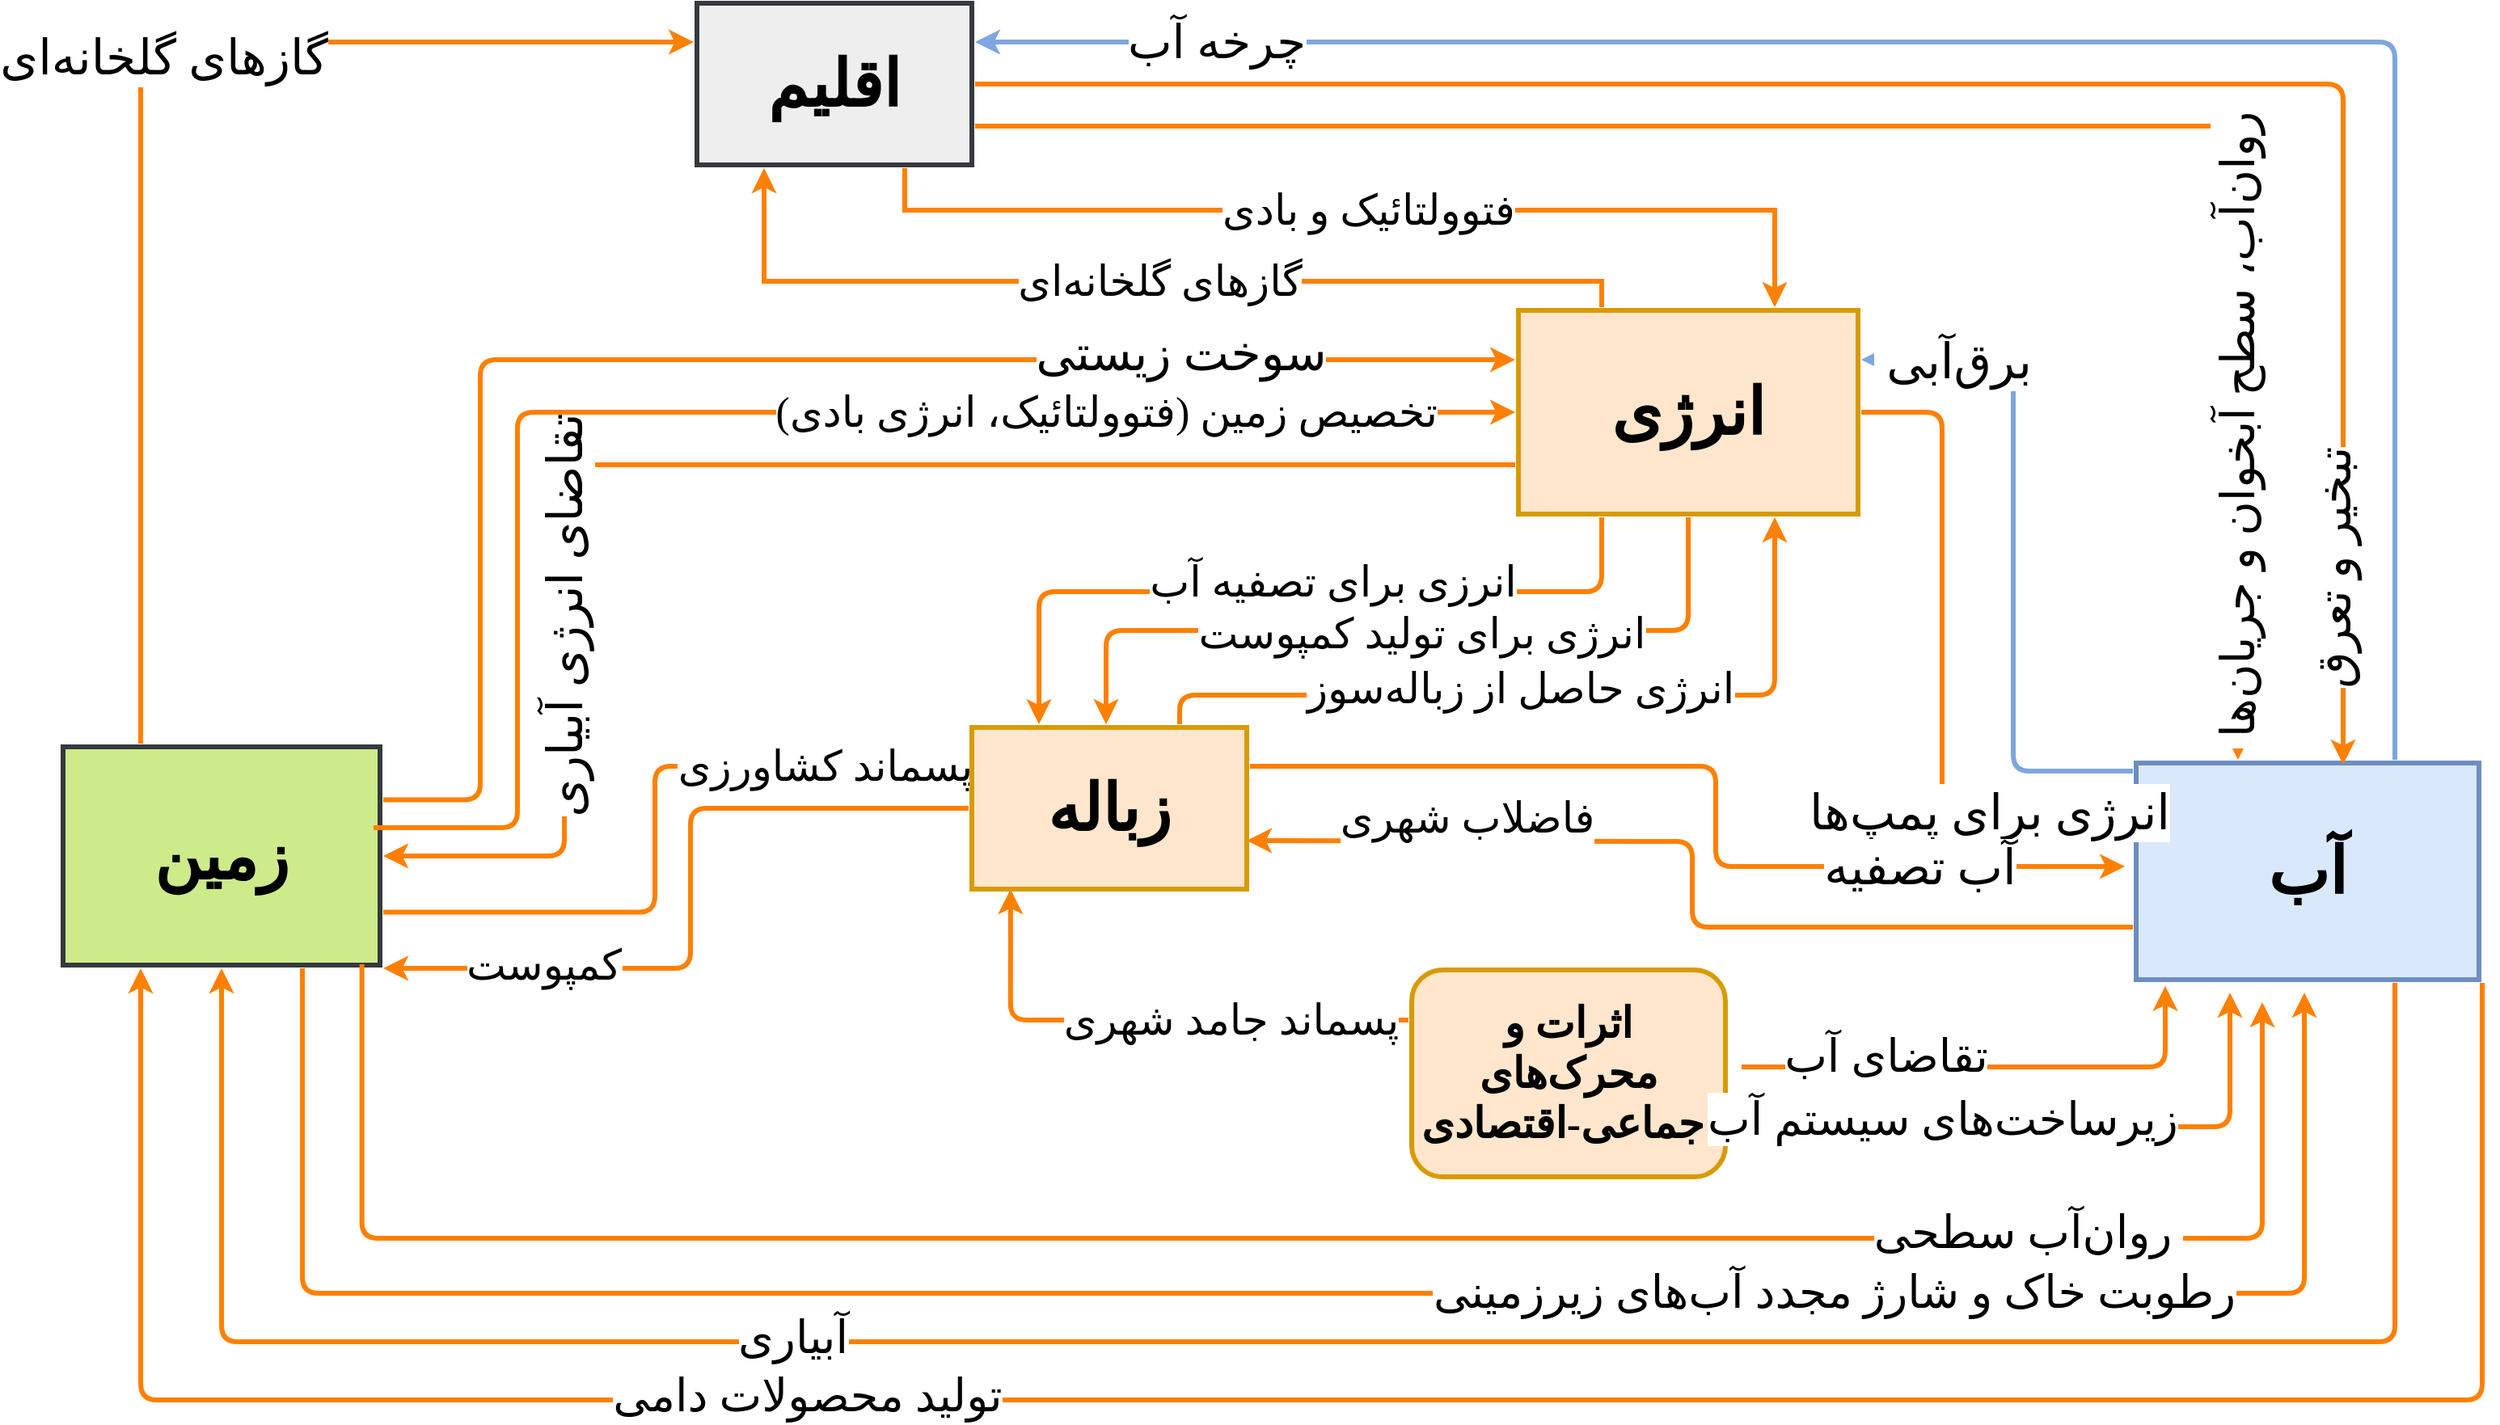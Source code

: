<mxfile version="15.0.6" type="github">
  <diagram id="HV1YXaSZT8gSFi5pHb_S" name="Page-1">
    <mxGraphModel dx="1736" dy="964" grid="0" gridSize="10" guides="1" tooltips="1" connect="1" arrows="1" fold="1" page="1" pageScale="1" pageWidth="1600" pageHeight="900" math="0" shadow="0">
      <root>
        <mxCell id="0" />
        <mxCell id="1" parent="0" />
        <mxCell id="U-HPWR_DPuELKlg10GO_-75" value="&lt;font style=&quot;font-size: 26px&quot; face=&quot;b nazanin&quot;&gt;گازهای گلخانه‌ای&lt;/font&gt;" style="edgeStyle=orthogonalEdgeStyle;rounded=0;jumpStyle=none;orthogonalLoop=1;jettySize=auto;html=1;exitX=0.25;exitY=0;exitDx=0;exitDy=0;entryX=0.25;entryY=1;entryDx=0;entryDy=0;strokeColor=#FF8000;strokeWidth=3;verticalAlign=middle;horizontal=1;" edge="1" parent="1" source="U-HPWR_DPuELKlg10GO_-1" target="U-HPWR_DPuELKlg10GO_-3">
          <mxGeometry x="-0.041" relative="1" as="geometry">
            <Array as="points">
              <mxPoint x="1022" y="182" />
              <mxPoint x="504" y="182" />
            </Array>
            <mxPoint as="offset" />
          </mxGeometry>
        </mxCell>
        <mxCell id="U-HPWR_DPuELKlg10GO_-87" value="&lt;font style=&quot;font-size: 26px&quot; face=&quot;b nazanin&quot;&gt;انرزی برای تصفیه آب&lt;/font&gt;" style="edgeStyle=orthogonalEdgeStyle;rounded=1;jumpStyle=none;orthogonalLoop=1;jettySize=auto;html=1;exitX=0.25;exitY=1;exitDx=0;exitDy=0;entryX=0.25;entryY=0;entryDx=0;entryDy=0;strokeColor=#FF8000;strokeWidth=3;verticalAlign=middle;" edge="1" parent="1" source="U-HPWR_DPuELKlg10GO_-1" target="U-HPWR_DPuELKlg10GO_-77">
          <mxGeometry x="-0.108" y="-6" relative="1" as="geometry">
            <Array as="points">
              <mxPoint x="1022" y="374" />
              <mxPoint x="674" y="374" />
            </Array>
            <mxPoint as="offset" />
          </mxGeometry>
        </mxCell>
        <mxCell id="U-HPWR_DPuELKlg10GO_-88" style="edgeStyle=orthogonalEdgeStyle;rounded=1;jumpStyle=none;orthogonalLoop=1;jettySize=auto;html=1;exitX=0.5;exitY=1;exitDx=0;exitDy=0;strokeColor=#FF8000;strokeWidth=3;verticalAlign=middle;" edge="1" parent="1" source="U-HPWR_DPuELKlg10GO_-1" target="U-HPWR_DPuELKlg10GO_-77">
          <mxGeometry relative="1" as="geometry">
            <Array as="points">
              <mxPoint x="1075" y="398" />
              <mxPoint x="715" y="398" />
            </Array>
          </mxGeometry>
        </mxCell>
        <mxCell id="U-HPWR_DPuELKlg10GO_-91" value="&lt;font style=&quot;font-size: 26px&quot;&gt;انرژی برای تولید کمپوست&lt;/font&gt;" style="edgeLabel;html=1;align=center;verticalAlign=middle;resizable=0;points=[];fontSize=26;fontFamily=b nazanin;" vertex="1" connectable="0" parent="U-HPWR_DPuELKlg10GO_-88">
          <mxGeometry x="-0.211" relative="1" as="geometry">
            <mxPoint x="-43" y="2" as="offset" />
          </mxGeometry>
        </mxCell>
        <mxCell id="U-HPWR_DPuELKlg10GO_-1" value="&lt;font style=&quot;font-size: 40px&quot; face=&quot;b nazanin&quot;&gt;&lt;b&gt;انرژی&lt;/b&gt;&lt;/font&gt;" style="rounded=0;whiteSpace=wrap;html=1;strokeWidth=3;perimeterSpacing=2;shadow=0;glass=0;fillColor=#ffe6cc;strokeColor=#d79b00;" vertex="1" parent="1">
          <mxGeometry x="970" y="200" width="210" height="126" as="geometry" />
        </mxCell>
        <mxCell id="U-HPWR_DPuELKlg10GO_-76" value="&lt;font style=&quot;font-size: 26px&quot; face=&quot;b nazanin&quot;&gt;فتوولتائیک و بادی&lt;/font&gt;" style="edgeStyle=orthogonalEdgeStyle;rounded=0;jumpStyle=none;orthogonalLoop=1;jettySize=auto;html=1;exitX=0.75;exitY=1;exitDx=0;exitDy=0;entryX=0.75;entryY=0;entryDx=0;entryDy=0;strokeColor=#FF8000;strokeWidth=3;verticalAlign=middle;horizontal=1;" edge="1" parent="1" source="U-HPWR_DPuELKlg10GO_-3" target="U-HPWR_DPuELKlg10GO_-1">
          <mxGeometry relative="1" as="geometry">
            <Array as="points">
              <mxPoint x="591" y="138" />
              <mxPoint x="1129" y="138" />
            </Array>
          </mxGeometry>
        </mxCell>
        <mxCell id="U-HPWR_DPuELKlg10GO_-3" value="&lt;font style=&quot;font-size: 40px&quot; face=&quot;b nazanin&quot;&gt;&lt;b&gt;اقلیم&lt;/b&gt;&lt;/font&gt;" style="rounded=0;whiteSpace=wrap;html=1;strokeWidth=3;perimeterSpacing=2;shadow=0;glass=0;fillColor=#eeeeee;strokeColor=#36393d;" vertex="1" parent="1">
          <mxGeometry x="462" y="10" width="170" height="100" as="geometry" />
        </mxCell>
        <mxCell id="U-HPWR_DPuELKlg10GO_-69" style="edgeStyle=orthogonalEdgeStyle;rounded=0;jumpStyle=none;orthogonalLoop=1;jettySize=auto;html=1;exitX=0.25;exitY=0;exitDx=0;exitDy=0;entryX=0;entryY=0.25;entryDx=0;entryDy=0;strokeColor=#FF8000;strokeWidth=3;verticalAlign=middle;" edge="1" parent="1" source="U-HPWR_DPuELKlg10GO_-4" target="U-HPWR_DPuELKlg10GO_-3">
          <mxGeometry relative="1" as="geometry">
            <Array as="points">
              <mxPoint x="136" y="46" />
            </Array>
          </mxGeometry>
        </mxCell>
        <mxCell id="U-HPWR_DPuELKlg10GO_-70" value="&lt;font style=&quot;font-size: 30px&quot; face=&quot;b nazanin&quot;&gt;گازهای گلخانه‌ای&lt;/font&gt;" style="edgeLabel;html=1;align=center;verticalAlign=middle;resizable=0;points=[];" vertex="1" connectable="0" parent="U-HPWR_DPuELKlg10GO_-69">
          <mxGeometry x="0.143" y="4" relative="1" as="geometry">
            <mxPoint as="offset" />
          </mxGeometry>
        </mxCell>
        <mxCell id="U-HPWR_DPuELKlg10GO_-78" value="&lt;font style=&quot;font-size: 26px&quot; face=&quot;b nazanin&quot;&gt;پسماند کشاورزی&lt;/font&gt;" style="edgeStyle=orthogonalEdgeStyle;rounded=1;jumpStyle=none;orthogonalLoop=1;jettySize=auto;html=1;strokeColor=#FF8000;strokeWidth=3;verticalAlign=middle;entryX=0;entryY=0.25;entryDx=0;entryDy=0;exitX=1;exitY=0.75;exitDx=0;exitDy=0;" edge="1" parent="1" source="U-HPWR_DPuELKlg10GO_-4" target="U-HPWR_DPuELKlg10GO_-77">
          <mxGeometry x="0.605" relative="1" as="geometry">
            <mxPoint x="332" y="670" as="sourcePoint" />
            <Array as="points">
              <mxPoint x="436" y="572" />
              <mxPoint x="436" y="482" />
            </Array>
            <mxPoint as="offset" />
          </mxGeometry>
        </mxCell>
        <mxCell id="U-HPWR_DPuELKlg10GO_-4" value="&lt;font face=&quot;b nazanin&quot;&gt;&lt;span style=&quot;font-size: 40px&quot;&gt;&lt;b&gt;زمین&lt;/b&gt;&lt;/span&gt;&lt;/font&gt;" style="rounded=0;whiteSpace=wrap;html=1;strokeWidth=3;perimeterSpacing=2;shadow=0;glass=0;fillColor=#cdeb8b;strokeColor=#36393d;" vertex="1" parent="1">
          <mxGeometry x="70" y="470" width="196" height="135" as="geometry" />
        </mxCell>
        <mxCell id="U-HPWR_DPuELKlg10GO_-5" value="&lt;font face=&quot;b nazanin&quot;&gt;&lt;span style=&quot;font-size: 40px&quot;&gt;&lt;b&gt;آب&lt;/b&gt;&lt;/span&gt;&lt;/font&gt;" style="rounded=0;whiteSpace=wrap;html=1;strokeWidth=3;perimeterSpacing=2;shadow=0;glass=0;fillColor=#dae8fc;strokeColor=#6c8ebf;" vertex="1" parent="1">
          <mxGeometry x="1352" y="480" width="212" height="134" as="geometry" />
        </mxCell>
        <mxCell id="U-HPWR_DPuELKlg10GO_-26" value="&lt;font style=&quot;font-size: 30px&quot; face=&quot;b nazanin&quot;&gt;انرژی برای پمپ‌ها&lt;/font&gt;" style="edgeStyle=elbowEdgeStyle;elbow=horizontal;endArrow=classic;html=1;strokeWidth=3;fillColor=#ffcc99;strokeColor=#FF8000;exitX=1;exitY=0.5;exitDx=0;exitDy=0;" edge="1" parent="1" source="U-HPWR_DPuELKlg10GO_-1">
          <mxGeometry x="0.581" y="10" width="50" height="50" relative="1" as="geometry">
            <mxPoint x="888" y="380" as="sourcePoint" />
            <mxPoint x="1350" y="520" as="targetPoint" />
            <Array as="points">
              <mxPoint x="1232" y="368" />
              <mxPoint x="1134" y="414" />
              <mxPoint x="1085" y="490" />
            </Array>
            <mxPoint as="offset" />
          </mxGeometry>
        </mxCell>
        <mxCell id="U-HPWR_DPuELKlg10GO_-31" value="&lt;font style=&quot;font-size: 30px&quot; face=&quot;b nazanin&quot;&gt;آب تصفیه&lt;/font&gt;" style="edgeStyle=elbowEdgeStyle;elbow=horizontal;endArrow=classic;html=1;strokeWidth=3;fillColor=#ffcc99;strokeColor=#FF8000;exitX=1;exitY=0.25;exitDx=0;exitDy=0;" edge="1" parent="1" source="U-HPWR_DPuELKlg10GO_-77">
          <mxGeometry x="0.579" width="50" height="50" relative="1" as="geometry">
            <mxPoint x="796" y="456" as="sourcePoint" />
            <mxPoint x="1345" y="544" as="targetPoint" />
            <Array as="points">
              <mxPoint x="1092" y="522" />
              <mxPoint x="1068" y="502" />
            </Array>
            <mxPoint as="offset" />
          </mxGeometry>
        </mxCell>
        <mxCell id="U-HPWR_DPuELKlg10GO_-32" value="&lt;font face=&quot;b nazanin&quot;&gt;&lt;span style=&quot;font-size: 30px&quot;&gt;&amp;nbsp;برق‌آبی&amp;nbsp;&lt;/span&gt;&lt;/font&gt;" style="edgeStyle=elbowEdgeStyle;elbow=horizontal;endArrow=classic;html=1;strokeWidth=3;fillColor=#ffcc99;entryX=1;entryY=0.25;entryDx=0;entryDy=0;strokeColor=#7EA6E0;" edge="1" parent="1" target="U-HPWR_DPuELKlg10GO_-1">
          <mxGeometry x="0.713" width="50" height="50" relative="1" as="geometry">
            <mxPoint x="1350" y="485" as="sourcePoint" />
            <mxPoint x="1360" y="530" as="targetPoint" />
            <Array as="points">
              <mxPoint x="1276" y="368" />
              <mxPoint x="1166" y="388" />
              <mxPoint x="1100" y="505" />
            </Array>
            <mxPoint x="-1" as="offset" />
          </mxGeometry>
        </mxCell>
        <mxCell id="U-HPWR_DPuELKlg10GO_-34" value="&lt;font style=&quot;font-size: 29px&quot; face=&quot;b nazanin&quot;&gt;چرخه آب&lt;/font&gt;" style="edgeStyle=elbowEdgeStyle;elbow=horizontal;endArrow=classic;html=1;strokeColor=#7EA6E0;strokeWidth=3;exitX=0.75;exitY=0;exitDx=0;exitDy=0;entryX=1;entryY=0.25;entryDx=0;entryDy=0;" edge="1" parent="1" source="U-HPWR_DPuELKlg10GO_-5" target="U-HPWR_DPuELKlg10GO_-3">
          <mxGeometry x="0.773" width="50" height="50" relative="1" as="geometry">
            <mxPoint x="1386" y="287" as="sourcePoint" />
            <mxPoint x="1436" y="237" as="targetPoint" />
            <Array as="points">
              <mxPoint x="1512" y="308" />
              <mxPoint x="1482" y="169" />
            </Array>
            <mxPoint x="-1" as="offset" />
          </mxGeometry>
        </mxCell>
        <mxCell id="U-HPWR_DPuELKlg10GO_-35" value="&lt;font face=&quot;b nazanin&quot;&gt;&lt;span style=&quot;font-size: 29px ; line-height: 120%&quot;&gt;تبخیر و تعرق&lt;br&gt;&lt;/span&gt;&lt;/font&gt;" style="edgeStyle=elbowEdgeStyle;elbow=horizontal;endArrow=classic;html=1;strokeWidth=3;exitX=1;exitY=0.5;exitDx=0;exitDy=0;entryX=0.604;entryY=0.021;entryDx=0;entryDy=0;entryPerimeter=0;align=center;jumpStyle=none;textDirection=rtl;labelPosition=center;verticalLabelPosition=middle;verticalAlign=middle;horizontal=0;strokeColor=#FF8000;" edge="1" parent="1" source="U-HPWR_DPuELKlg10GO_-3" target="U-HPWR_DPuELKlg10GO_-5">
          <mxGeometry x="0.808" y="-6" width="50" height="50" relative="1" as="geometry">
            <mxPoint x="1353" y="310" as="sourcePoint" />
            <mxPoint x="1361" y="459" as="targetPoint" />
            <Array as="points">
              <mxPoint x="1480" y="262" />
              <mxPoint x="1456" y="229" />
              <mxPoint x="1453" y="275" />
            </Array>
            <mxPoint as="offset" />
          </mxGeometry>
        </mxCell>
        <mxCell id="U-HPWR_DPuELKlg10GO_-37" value="&lt;font face=&quot;b nazanin&quot;&gt;&lt;span style=&quot;font-size: 29px ; line-height: 120%&quot;&gt;&amp;nbsp;روان‌آب، سطح آبخوان و جریان‌ها&amp;nbsp;&lt;br&gt;&lt;/span&gt;&lt;/font&gt;" style="edgeStyle=elbowEdgeStyle;elbow=horizontal;endArrow=classic;html=1;strokeWidth=3;exitX=1;exitY=0.75;exitDx=0;exitDy=0;align=center;jumpStyle=none;textDirection=rtl;labelPosition=center;verticalLabelPosition=middle;verticalAlign=middle;horizontal=0;strokeColor=#FF8000;" edge="1" parent="1" source="U-HPWR_DPuELKlg10GO_-3">
          <mxGeometry x="0.649" width="50" height="50" relative="1" as="geometry">
            <mxPoint x="710.0" y="155" as="sourcePoint" />
            <mxPoint x="1415" y="478" as="targetPoint" />
            <Array as="points">
              <mxPoint x="1415" y="290" />
              <mxPoint x="1275" y="358" />
            </Array>
            <mxPoint y="-1" as="offset" />
          </mxGeometry>
        </mxCell>
        <mxCell id="U-HPWR_DPuELKlg10GO_-38" value="&lt;font style=&quot;font-size: 30px&quot; face=&quot;b nazanin&quot;&gt;سوخت زیستی&lt;/font&gt;" style="edgeStyle=elbowEdgeStyle;elbow=horizontal;endArrow=classic;html=1;strokeWidth=3;exitX=1;exitY=0.25;exitDx=0;exitDy=0;fillColor=#ffcc99;strokeColor=#FF8000;entryX=0;entryY=0.25;entryDx=0;entryDy=0;" edge="1" parent="1" source="U-HPWR_DPuELKlg10GO_-4" target="U-HPWR_DPuELKlg10GO_-1">
          <mxGeometry x="0.577" y="5" width="50" height="50" relative="1" as="geometry">
            <mxPoint x="348.0" y="611" as="sourcePoint" />
            <mxPoint x="805" y="677.5" as="targetPoint" />
            <Array as="points">
              <mxPoint x="328" y="467" />
            </Array>
            <mxPoint x="-1" as="offset" />
          </mxGeometry>
        </mxCell>
        <mxCell id="U-HPWR_DPuELKlg10GO_-40" value="&lt;font style=&quot;font-size: 30px&quot; face=&quot;b nazanin&quot;&gt;تقاضای انرژی آبیاری&lt;/font&gt;" style="edgeStyle=elbowEdgeStyle;elbow=horizontal;endArrow=classic;html=1;strokeWidth=3;fillColor=#ffcc99;strokeColor=#FF8000;exitX=0;exitY=0.75;exitDx=0;exitDy=0;textDirection=rtl;horizontal=0;entryX=1;entryY=0.5;entryDx=0;entryDy=0;" edge="1" parent="1" source="U-HPWR_DPuELKlg10GO_-1" target="U-HPWR_DPuELKlg10GO_-4">
          <mxGeometry x="0.447" width="50" height="50" relative="1" as="geometry">
            <mxPoint x="712" y="445" as="sourcePoint" />
            <mxPoint x="271" y="554" as="targetPoint" />
            <Array as="points">
              <mxPoint x="380" y="428" />
              <mxPoint x="512" y="472" />
              <mxPoint x="486" y="486" />
              <mxPoint x="532" y="488" />
              <mxPoint x="465" y="534" />
              <mxPoint x="516" y="517" />
            </Array>
            <mxPoint as="offset" />
          </mxGeometry>
        </mxCell>
        <mxCell id="U-HPWR_DPuELKlg10GO_-42" value="&lt;font style=&quot;font-size: 26px&quot; face=&quot;b nazanin&quot;&gt;تخصیص زمین (فتوولتائیک، انرژی بادی)&lt;/font&gt;" style="edgeStyle=elbowEdgeStyle;elbow=horizontal;endArrow=classic;html=1;strokeWidth=3;fillColor=#ffcc99;strokeColor=#FF8000;align=left;textDirection=rtl;entryX=0;entryY=0.5;entryDx=0;entryDy=0;" edge="1" parent="1" target="U-HPWR_DPuELKlg10GO_-1">
          <mxGeometry x="0.893" width="50" height="50" relative="1" as="geometry">
            <mxPoint x="262" y="520" as="sourcePoint" />
            <mxPoint x="708" y="375" as="targetPoint" />
            <Array as="points">
              <mxPoint x="351" y="490" />
            </Array>
            <mxPoint as="offset" />
          </mxGeometry>
        </mxCell>
        <mxCell id="U-HPWR_DPuELKlg10GO_-83" value="&lt;font style=&quot;font-size: 26px&quot; face=&quot;b nazanin&quot;&gt;پسماند جامد شهری&lt;/font&gt;" style="edgeStyle=orthogonalEdgeStyle;rounded=1;jumpStyle=none;orthogonalLoop=1;jettySize=auto;html=1;exitX=0;exitY=0.25;exitDx=0;exitDy=0;entryX=0.149;entryY=0.981;entryDx=0;entryDy=0;entryPerimeter=0;strokeColor=#FF8000;strokeWidth=3;verticalAlign=middle;horizontal=1;" edge="1" parent="1" source="U-HPWR_DPuELKlg10GO_-45" target="U-HPWR_DPuELKlg10GO_-77">
          <mxGeometry x="-0.324" relative="1" as="geometry">
            <Array as="points">
              <mxPoint x="656" y="639" />
            </Array>
            <mxPoint as="offset" />
          </mxGeometry>
        </mxCell>
        <mxCell id="U-HPWR_DPuELKlg10GO_-84" style="edgeStyle=orthogonalEdgeStyle;rounded=1;jumpStyle=none;orthogonalLoop=1;jettySize=auto;html=1;exitX=0;exitY=0.75;exitDx=0;exitDy=0;strokeColor=#FF8000;strokeWidth=3;verticalAlign=middle;" edge="1" parent="1" source="U-HPWR_DPuELKlg10GO_-5">
          <mxGeometry relative="1" as="geometry">
            <mxPoint x="802" y="528" as="targetPoint" />
          </mxGeometry>
        </mxCell>
        <mxCell id="U-HPWR_DPuELKlg10GO_-86" value="&lt;font style=&quot;font-size: 26px&quot; face=&quot;b nazanin&quot;&gt;فاضلاب شهری&lt;/font&gt;" style="edgeLabel;html=1;align=center;verticalAlign=middle;resizable=0;points=[];" vertex="1" connectable="0" parent="U-HPWR_DPuELKlg10GO_-84">
          <mxGeometry x="-0.115" y="8" relative="1" as="geometry">
            <mxPoint x="-146" y="-76" as="offset" />
          </mxGeometry>
        </mxCell>
        <mxCell id="U-HPWR_DPuELKlg10GO_-45" value="&lt;font face=&quot;b nazanin&quot; size=&quot;1&quot;&gt;&lt;b style=&quot;font-size: 26px&quot;&gt;اثرات و محرک‌های اجماعی-اقتصادی&lt;/b&gt;&lt;/font&gt;" style="rounded=1;whiteSpace=wrap;html=1;strokeWidth=3;perimeterSpacing=2;shadow=0;glass=0;fillColor=#ffe6cc;strokeColor=#d79b00;textDirection=rtl;spacingLeft=0;" vertex="1" parent="1">
          <mxGeometry x="904" y="608" width="194" height="128" as="geometry" />
        </mxCell>
        <mxCell id="U-HPWR_DPuELKlg10GO_-47" value="&lt;font style=&quot;font-size: 28px&quot; face=&quot;b nazanin&quot;&gt;تقاضای آب&lt;/font&gt;" style="edgeStyle=elbowEdgeStyle;elbow=horizontal;endArrow=classic;html=1;strokeWidth=3;fillColor=#ffcc99;strokeColor=#FF8000;textDirection=rtl;spacingLeft=2;spacingRight=2;verticalAlign=middle;entryX=0.093;entryY=1.014;entryDx=0;entryDy=0;entryPerimeter=0;" edge="1" parent="1" target="U-HPWR_DPuELKlg10GO_-5">
          <mxGeometry x="-0.43" y="7" width="50" height="50" relative="1" as="geometry">
            <mxPoint x="1108" y="668" as="sourcePoint" />
            <mxPoint x="1379" y="626" as="targetPoint" />
            <Array as="points">
              <mxPoint x="1370" y="668" />
              <mxPoint x="1379" y="696" />
              <mxPoint x="1393" y="636" />
              <mxPoint x="778.66" y="801" />
            </Array>
            <mxPoint as="offset" />
          </mxGeometry>
        </mxCell>
        <mxCell id="U-HPWR_DPuELKlg10GO_-48" value="&lt;font style=&quot;font-size: 28px&quot; face=&quot;b nazanin&quot;&gt;زیرساخت‌های سیستم آب&lt;/font&gt;" style="edgeStyle=elbowEdgeStyle;elbow=horizontal;endArrow=classic;html=1;strokeWidth=3;fillColor=#ffcc99;strokeColor=#FF8000;textDirection=rtl;exitX=1;exitY=0.75;exitDx=0;exitDy=0;spacingLeft=2;spacingRight=2;" edge="1" parent="1" source="U-HPWR_DPuELKlg10GO_-45">
          <mxGeometry x="-0.332" y="5" width="50" height="50" relative="1" as="geometry">
            <mxPoint x="896.0" y="683.66" as="sourcePoint" />
            <mxPoint x="1410" y="622" as="targetPoint" />
            <Array as="points">
              <mxPoint x="1410" y="656" />
              <mxPoint x="778.66" y="821.66" />
            </Array>
            <mxPoint as="offset" />
          </mxGeometry>
        </mxCell>
        <mxCell id="U-HPWR_DPuELKlg10GO_-52" value="" style="edgeStyle=elbowEdgeStyle;elbow=vertical;endArrow=classic;html=1;strokeColor=#FF8000;strokeWidth=3;verticalAlign=middle;exitX=0.934;exitY=0.982;exitDx=0;exitDy=0;exitPerimeter=0;" edge="1" parent="1" source="U-HPWR_DPuELKlg10GO_-4">
          <mxGeometry width="50" height="50" relative="1" as="geometry">
            <mxPoint x="240" y="592" as="sourcePoint" />
            <mxPoint x="1430" y="628" as="targetPoint" />
            <Array as="points">
              <mxPoint x="844" y="774" />
            </Array>
          </mxGeometry>
        </mxCell>
        <mxCell id="U-HPWR_DPuELKlg10GO_-53" value="&lt;font style=&quot;font-size: 28px&quot; face=&quot;b nazanin&quot;&gt;روان‌آب سطحی&amp;nbsp;&lt;/font&gt;" style="edgeLabel;html=1;align=center;verticalAlign=middle;resizable=0;points=[];" vertex="1" connectable="0" parent="U-HPWR_DPuELKlg10GO_-52">
          <mxGeometry x="0.636" y="-5" relative="1" as="geometry">
            <mxPoint x="-20" y="-9" as="offset" />
          </mxGeometry>
        </mxCell>
        <mxCell id="U-HPWR_DPuELKlg10GO_-54" value="" style="edgeStyle=elbowEdgeStyle;elbow=vertical;endArrow=classic;html=1;strokeColor=#FF8000;strokeWidth=3;verticalAlign=middle;exitX=0.75;exitY=1;exitDx=0;exitDy=0;" edge="1" parent="1" source="U-HPWR_DPuELKlg10GO_-4">
          <mxGeometry width="50" height="50" relative="1" as="geometry">
            <mxPoint x="221" y="660" as="sourcePoint" />
            <mxPoint x="1456" y="622" as="targetPoint" />
            <Array as="points">
              <mxPoint x="832" y="808" />
            </Array>
          </mxGeometry>
        </mxCell>
        <mxCell id="U-HPWR_DPuELKlg10GO_-55" value="&lt;font style=&quot;font-size: 28px&quot; face=&quot;b nazanin&quot;&gt;رطوبت خاک و شارژ مجدد آب‌های زیرزمینی&lt;/font&gt;" style="edgeLabel;html=1;align=center;verticalAlign=middle;resizable=0;points=[];" vertex="1" connectable="0" parent="U-HPWR_DPuELKlg10GO_-54">
          <mxGeometry x="0.636" y="-5" relative="1" as="geometry">
            <mxPoint x="-182" y="-6" as="offset" />
          </mxGeometry>
        </mxCell>
        <mxCell id="U-HPWR_DPuELKlg10GO_-56" value="" style="edgeStyle=elbowEdgeStyle;elbow=vertical;endArrow=classic;html=1;strokeColor=#FF8000;strokeWidth=3;verticalAlign=middle;entryX=0.5;entryY=1;entryDx=0;entryDy=0;exitX=0.75;exitY=1;exitDx=0;exitDy=0;" edge="1" parent="1" source="U-HPWR_DPuELKlg10GO_-5" target="U-HPWR_DPuELKlg10GO_-4">
          <mxGeometry width="50" height="50" relative="1" as="geometry">
            <mxPoint x="1480" y="645" as="sourcePoint" />
            <mxPoint x="180" y="612" as="targetPoint" />
            <Array as="points">
              <mxPoint x="832" y="838" />
            </Array>
          </mxGeometry>
        </mxCell>
        <mxCell id="U-HPWR_DPuELKlg10GO_-57" value="&lt;font style=&quot;font-size: 28px&quot; face=&quot;b nazanin&quot;&gt;آبیاری&lt;/font&gt;" style="edgeLabel;html=1;align=center;verticalAlign=middle;resizable=0;points=[];" vertex="1" connectable="0" parent="U-HPWR_DPuELKlg10GO_-56">
          <mxGeometry x="0.636" y="-5" relative="1" as="geometry">
            <mxPoint x="257" y="2" as="offset" />
          </mxGeometry>
        </mxCell>
        <mxCell id="U-HPWR_DPuELKlg10GO_-62" value="" style="edgeStyle=elbowEdgeStyle;elbow=vertical;endArrow=classic;html=1;strokeColor=#FF8000;strokeWidth=3;verticalAlign=middle;entryX=0.25;entryY=1;entryDx=0;entryDy=0;exitX=1;exitY=1;exitDx=0;exitDy=0;" edge="1" parent="1" source="U-HPWR_DPuELKlg10GO_-5" target="U-HPWR_DPuELKlg10GO_-4">
          <mxGeometry width="50" height="50" relative="1" as="geometry">
            <mxPoint x="1506" y="589" as="sourcePoint" />
            <mxPoint x="101" y="634" as="targetPoint" />
            <Array as="points">
              <mxPoint x="816" y="874" />
            </Array>
          </mxGeometry>
        </mxCell>
        <mxCell id="U-HPWR_DPuELKlg10GO_-63" value="&lt;font style=&quot;font-size: 28px&quot; face=&quot;b nazanin&quot;&gt;تولید محصولات دامی&lt;/font&gt;" style="edgeLabel;html=1;align=center;verticalAlign=middle;resizable=0;points=[];" vertex="1" connectable="0" parent="U-HPWR_DPuELKlg10GO_-62">
          <mxGeometry x="0.636" y="-5" relative="1" as="geometry">
            <mxPoint x="320" y="2" as="offset" />
          </mxGeometry>
        </mxCell>
        <mxCell id="U-HPWR_DPuELKlg10GO_-81" style="edgeStyle=orthogonalEdgeStyle;jumpStyle=none;orthogonalLoop=1;jettySize=auto;html=1;exitX=0;exitY=0.5;exitDx=0;exitDy=0;entryX=1;entryY=1;entryDx=0;entryDy=0;strokeColor=#FF8000;strokeWidth=3;verticalAlign=middle;rounded=1;" edge="1" parent="1" source="U-HPWR_DPuELKlg10GO_-77" target="U-HPWR_DPuELKlg10GO_-4">
          <mxGeometry relative="1" as="geometry">
            <Array as="points">
              <mxPoint x="458" y="508" />
              <mxPoint x="458" y="607" />
            </Array>
          </mxGeometry>
        </mxCell>
        <mxCell id="U-HPWR_DPuELKlg10GO_-82" value="&lt;font style=&quot;font-size: 26px&quot; face=&quot;b nazanin&quot;&gt;کمپوست&lt;/font&gt;" style="edgeLabel;html=1;align=center;verticalAlign=middle;resizable=0;points=[];" vertex="1" connectable="0" parent="U-HPWR_DPuELKlg10GO_-81">
          <mxGeometry x="0.445" y="5" relative="1" as="geometry">
            <mxPoint x="-29" y="-7" as="offset" />
          </mxGeometry>
        </mxCell>
        <mxCell id="U-HPWR_DPuELKlg10GO_-95" style="edgeStyle=orthogonalEdgeStyle;rounded=1;jumpStyle=none;orthogonalLoop=1;jettySize=auto;html=1;exitX=0.75;exitY=0;exitDx=0;exitDy=0;entryX=0.75;entryY=1;entryDx=0;entryDy=0;fontFamily=b nazanin;fontSize=26;strokeColor=#FF8000;strokeWidth=3;verticalAlign=middle;" edge="1" parent="1" source="U-HPWR_DPuELKlg10GO_-77" target="U-HPWR_DPuELKlg10GO_-1">
          <mxGeometry relative="1" as="geometry">
            <Array as="points">
              <mxPoint x="761" y="438" />
              <mxPoint x="1129" y="438" />
            </Array>
          </mxGeometry>
        </mxCell>
        <mxCell id="U-HPWR_DPuELKlg10GO_-96" value="انرژی حاصل از زباله‌سوز" style="edgeLabel;html=1;align=center;verticalAlign=middle;resizable=0;points=[];fontSize=26;fontFamily=b nazanin;" vertex="1" connectable="0" parent="U-HPWR_DPuELKlg10GO_-95">
          <mxGeometry x="0.052" y="-2" relative="1" as="geometry">
            <mxPoint x="-33" y="-6" as="offset" />
          </mxGeometry>
        </mxCell>
        <mxCell id="U-HPWR_DPuELKlg10GO_-77" value="&lt;font style=&quot;font-size: 40px&quot; face=&quot;b nazanin&quot;&gt;&lt;b&gt;زباله&lt;/b&gt;&lt;/font&gt;" style="rounded=0;whiteSpace=wrap;html=1;strokeWidth=3;perimeterSpacing=2;shadow=0;glass=0;fillColor=#ffe6cc;strokeColor=#d79b00;" vertex="1" parent="1">
          <mxGeometry x="632" y="458" width="170" height="100" as="geometry" />
        </mxCell>
      </root>
    </mxGraphModel>
  </diagram>
</mxfile>
